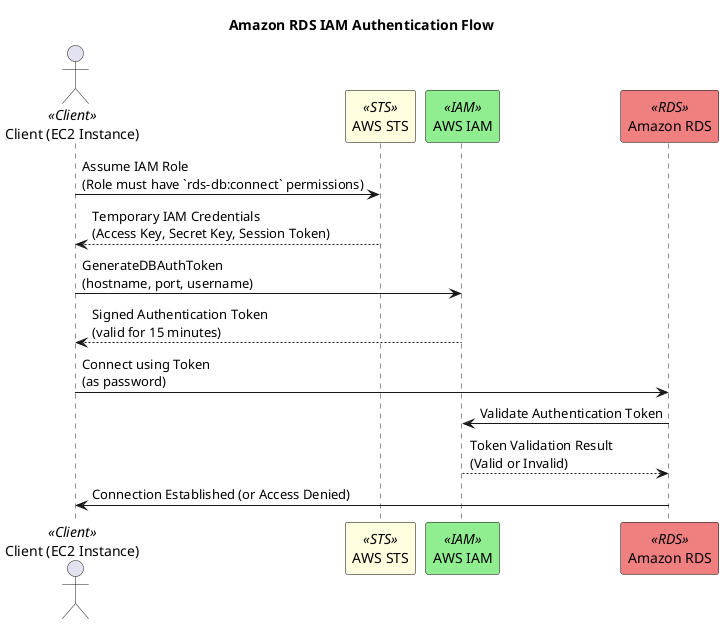 @startuml
title Amazon RDS IAM Authentication Flow

skinparam participant {
    BackgroundColor<<Client>> LightSkyBlue
    BackgroundColor<<STS>> LightYellow
    BackgroundColor<<IAM>> LightGreen
    BackgroundColor<<RDS>> LightCoral
    BorderColor Black
    FontSize 14
    FontColor Black
}

actor "Client (EC2 Instance)" as Client <<Client>>
participant "AWS STS" as STS <<STS>>
participant "AWS IAM" as IAM <<IAM>>
participant "Amazon RDS" as RDS <<RDS>>

Client -> STS : Assume IAM Role\n(Role must have `rds-db:connect` permissions)
STS --> Client : Temporary IAM Credentials\n(Access Key, Secret Key, Session Token)

Client -> IAM : GenerateDBAuthToken\n(hostname, port, username)
IAM --> Client : Signed Authentication Token\n(valid for 15 minutes)

Client -> RDS : Connect using Token\n(as password)
RDS -> IAM : Validate Authentication Token
IAM --> RDS : Token Validation Result\n(Valid or Invalid)

RDS -> Client : Connection Established (or Access Denied)

@enduml
